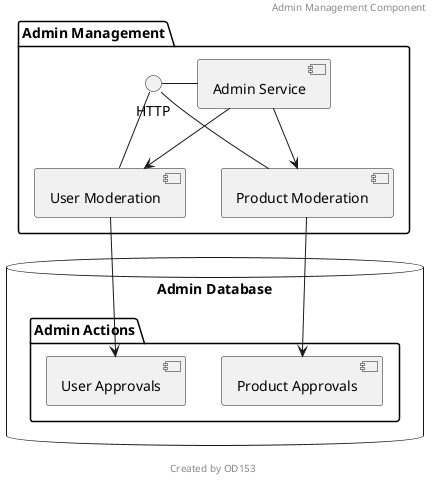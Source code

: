 @startuml
header Admin Management Component
footer Created by OD153
package "Admin Management" {
  HTTP - [Admin Service]
  HTTP - [User Moderation]
  HTTP - [Product Moderation]
}

database "Admin Database" {
  folder "Admin Actions" {
    [User Approvals]
    [Product Approvals]
  }
}

[Admin Service] --> [User Moderation]
[Admin Service] --> [Product Moderation]
[User Moderation] --> [User Approvals]
[Product Moderation] --> [Product Approvals]
@enduml
